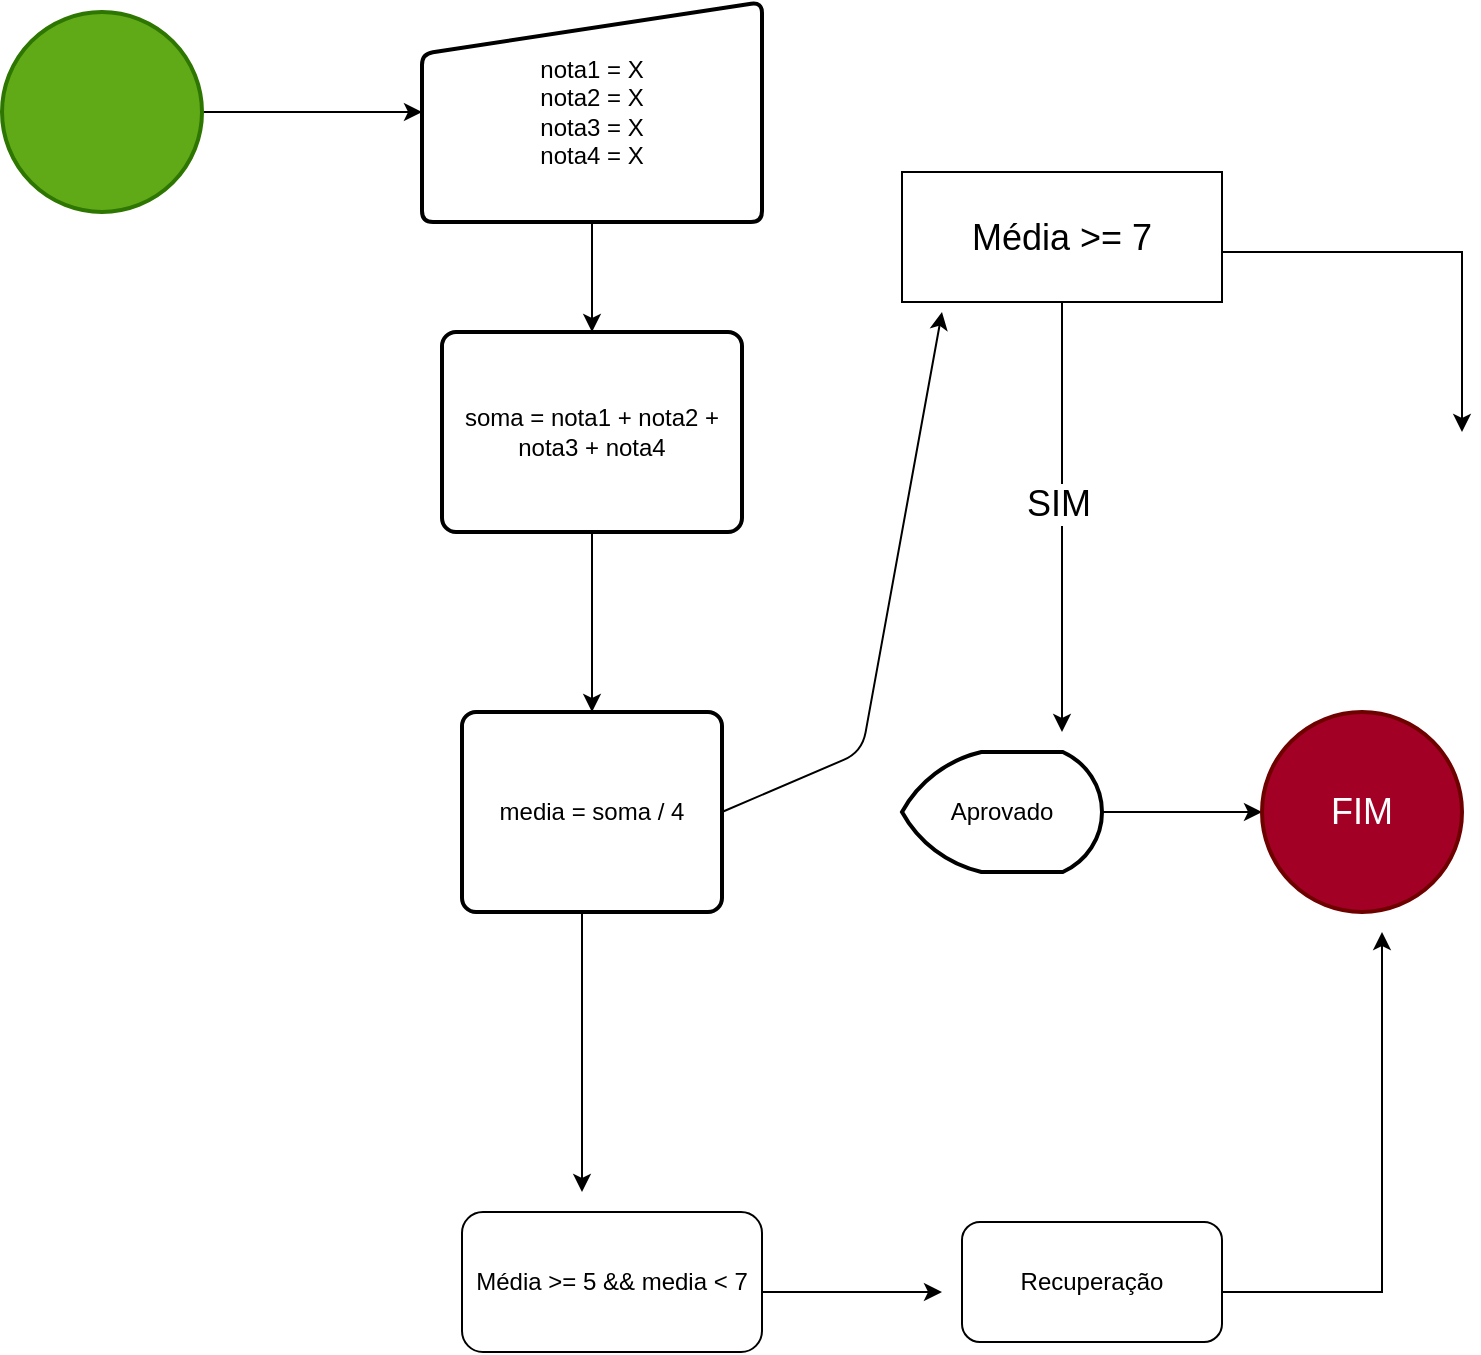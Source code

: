<mxfile version="22.1.5" type="device">
  <diagram id="ICZM-pQt48xGWOXCjLxJ" name="Page-1">
    <mxGraphModel dx="1674" dy="790" grid="1" gridSize="10" guides="1" tooltips="1" connect="1" arrows="1" fold="1" page="1" pageScale="1" pageWidth="850" pageHeight="1100" math="0" shadow="0">
      <root>
        <mxCell id="0" />
        <mxCell id="1" parent="0" />
        <mxCell id="4" style="edgeStyle=none;html=1;entryX=0;entryY=0.5;entryDx=0;entryDy=0;" parent="1" source="2" target="3" edge="1">
          <mxGeometry relative="1" as="geometry" />
        </mxCell>
        <mxCell id="2" value="" style="strokeWidth=2;html=1;shape=mxgraph.flowchart.start_2;whiteSpace=wrap;fillColor=#60a917;fontColor=#ffffff;strokeColor=#2D7600;" parent="1" vertex="1">
          <mxGeometry x="70" y="40" width="100" height="100" as="geometry" />
        </mxCell>
        <mxCell id="7" style="edgeStyle=none;html=1;entryX=0.5;entryY=0;entryDx=0;entryDy=0;" parent="1" source="3" target="6" edge="1">
          <mxGeometry relative="1" as="geometry" />
        </mxCell>
        <mxCell id="3" value="nota1 = X&lt;br&gt;nota2 = X&lt;br&gt;nota3 = X&lt;br&gt;nota4 = X" style="html=1;strokeWidth=2;shape=manualInput;whiteSpace=wrap;rounded=1;size=26;arcSize=11;" parent="1" vertex="1">
          <mxGeometry x="280" y="35" width="170" height="110" as="geometry" />
        </mxCell>
        <mxCell id="9" style="edgeStyle=none;html=1;entryX=0.5;entryY=0;entryDx=0;entryDy=0;" parent="1" source="6" target="8" edge="1">
          <mxGeometry relative="1" as="geometry" />
        </mxCell>
        <mxCell id="6" value="soma = nota1 + nota2 + nota3 + nota4" style="rounded=1;whiteSpace=wrap;html=1;absoluteArcSize=1;arcSize=14;strokeWidth=2;" parent="1" vertex="1">
          <mxGeometry x="290" y="200" width="150" height="100" as="geometry" />
        </mxCell>
        <mxCell id="11" style="edgeStyle=none;html=1;exitX=1;exitY=0.5;exitDx=0;exitDy=0;" parent="1" source="8" edge="1">
          <mxGeometry relative="1" as="geometry">
            <mxPoint x="540" y="190" as="targetPoint" />
            <Array as="points">
              <mxPoint x="500" y="410" />
            </Array>
          </mxGeometry>
        </mxCell>
        <mxCell id="8" value="media = soma / 4" style="rounded=1;whiteSpace=wrap;html=1;absoluteArcSize=1;arcSize=14;strokeWidth=2;" parent="1" vertex="1">
          <mxGeometry x="300" y="390" width="130" height="100" as="geometry" />
        </mxCell>
        <mxCell id="13" style="edgeStyle=none;html=1;entryX=0;entryY=0.5;entryDx=0;entryDy=0;entryPerimeter=0;" parent="1" source="10" target="12" edge="1">
          <mxGeometry relative="1" as="geometry" />
        </mxCell>
        <mxCell id="10" value="Aprovado" style="strokeWidth=2;html=1;shape=mxgraph.flowchart.display;whiteSpace=wrap;" parent="1" vertex="1">
          <mxGeometry x="520" y="410" width="100" height="60" as="geometry" />
        </mxCell>
        <mxCell id="12" value="&lt;font style=&quot;font-size: 18px;&quot;&gt;FIM&lt;/font&gt;" style="strokeWidth=2;html=1;shape=mxgraph.flowchart.start_2;whiteSpace=wrap;fillColor=#a20025;fontColor=#ffffff;strokeColor=#6F0000;" parent="1" vertex="1">
          <mxGeometry x="700" y="390" width="100" height="100" as="geometry" />
        </mxCell>
        <mxCell id="apskGwKjNWsECWFI-Ig2-14" value="&lt;font class=&quot;mc_default&quot; style=&quot;font-size: 18px;&quot;&gt;Média &amp;gt;= 7&lt;/font&gt;" style="rounded=0;whiteSpace=wrap;html=1;" parent="1" vertex="1">
          <mxGeometry x="520" y="120" width="160" height="65" as="geometry" />
        </mxCell>
        <mxCell id="apskGwKjNWsECWFI-Ig2-15" value="" style="endArrow=classic;html=1;rounded=0;exitX=0.5;exitY=1;exitDx=0;exitDy=0;" parent="1" source="apskGwKjNWsECWFI-Ig2-14" edge="1">
          <mxGeometry width="50" height="50" relative="1" as="geometry">
            <mxPoint x="590" y="250" as="sourcePoint" />
            <mxPoint x="600" y="400" as="targetPoint" />
            <Array as="points">
              <mxPoint x="600" y="320" />
              <mxPoint x="600" y="350" />
            </Array>
          </mxGeometry>
        </mxCell>
        <mxCell id="apskGwKjNWsECWFI-Ig2-17" value="&lt;font style=&quot;font-size: 18px;&quot;&gt;SIM&lt;/font&gt;" style="edgeLabel;html=1;align=center;verticalAlign=middle;resizable=0;points=[];" parent="apskGwKjNWsECWFI-Ig2-15" vertex="1" connectable="0">
          <mxGeometry x="-0.062" y="-2" relative="1" as="geometry">
            <mxPoint as="offset" />
          </mxGeometry>
        </mxCell>
        <mxCell id="apskGwKjNWsECWFI-Ig2-16" value="" style="endArrow=classic;html=1;rounded=0;" parent="1" edge="1">
          <mxGeometry width="50" height="50" relative="1" as="geometry">
            <mxPoint x="680" y="160" as="sourcePoint" />
            <mxPoint x="800" y="250" as="targetPoint" />
            <Array as="points">
              <mxPoint x="760" y="160" />
              <mxPoint x="800" y="160" />
            </Array>
          </mxGeometry>
        </mxCell>
        <mxCell id="0H0CvHxmFXN-cgGFbmQ--13" value="" style="endArrow=classic;html=1;rounded=0;" edge="1" parent="1">
          <mxGeometry width="50" height="50" relative="1" as="geometry">
            <mxPoint x="360" y="490" as="sourcePoint" />
            <mxPoint x="360" y="630" as="targetPoint" />
            <Array as="points" />
          </mxGeometry>
        </mxCell>
        <mxCell id="0H0CvHxmFXN-cgGFbmQ--14" value="Média &amp;gt;= 5 &amp;amp;&amp;amp; media &amp;lt; 7" style="rounded=1;whiteSpace=wrap;html=1;" vertex="1" parent="1">
          <mxGeometry x="300" y="640" width="150" height="70" as="geometry" />
        </mxCell>
        <mxCell id="0H0CvHxmFXN-cgGFbmQ--15" value="" style="endArrow=classic;html=1;rounded=0;" edge="1" parent="1">
          <mxGeometry width="50" height="50" relative="1" as="geometry">
            <mxPoint x="450" y="680" as="sourcePoint" />
            <mxPoint x="540" y="680" as="targetPoint" />
            <Array as="points" />
          </mxGeometry>
        </mxCell>
        <mxCell id="0H0CvHxmFXN-cgGFbmQ--17" value="Recuperação" style="rounded=1;whiteSpace=wrap;html=1;" vertex="1" parent="1">
          <mxGeometry x="550" y="645" width="130" height="60" as="geometry" />
        </mxCell>
        <mxCell id="0H0CvHxmFXN-cgGFbmQ--19" value="" style="endArrow=classic;html=1;rounded=0;" edge="1" parent="1">
          <mxGeometry width="50" height="50" relative="1" as="geometry">
            <mxPoint x="680" y="680" as="sourcePoint" />
            <mxPoint x="760" y="500" as="targetPoint" />
            <Array as="points">
              <mxPoint x="760" y="680" />
            </Array>
          </mxGeometry>
        </mxCell>
      </root>
    </mxGraphModel>
  </diagram>
</mxfile>
